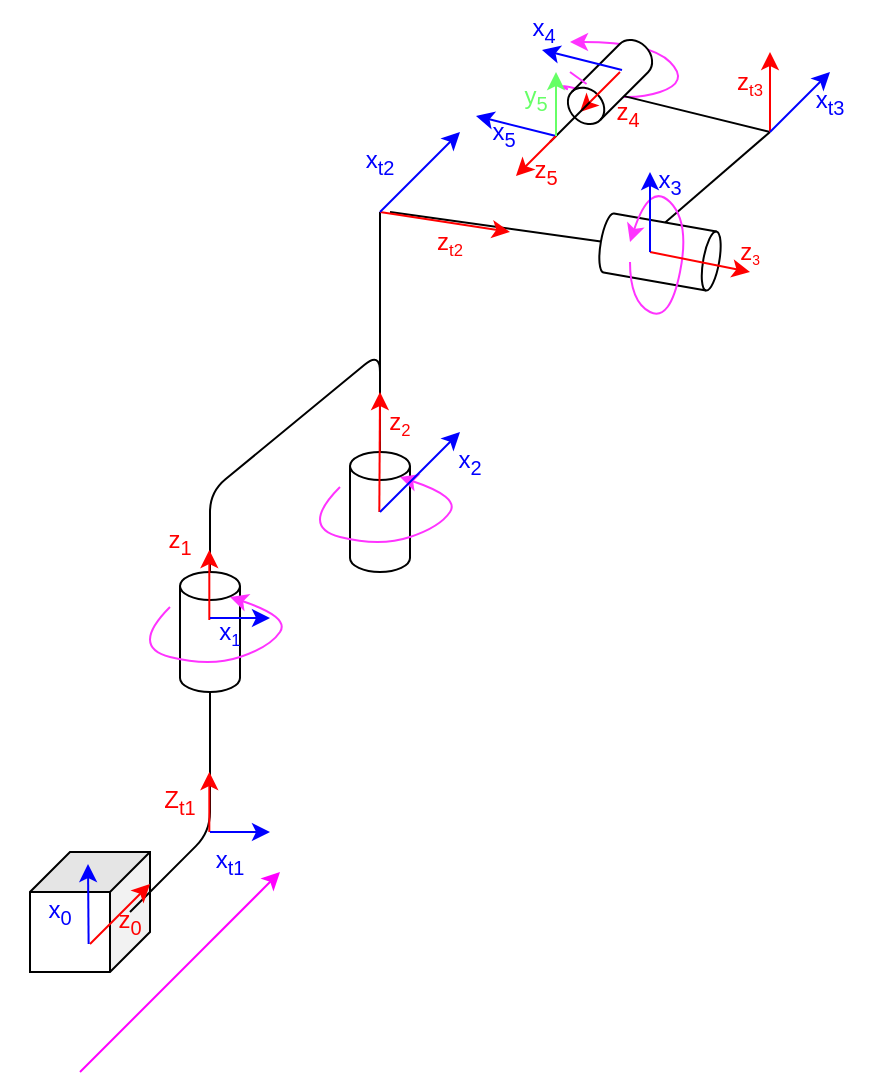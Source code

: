 <mxfile scale="3" border="0">
    <diagram id="aw2tME8MYQPTS3ObVP5B" name="Page-1">
        <mxGraphModel dx="1278" dy="844" grid="1" gridSize="10" guides="1" tooltips="1" connect="1" arrows="1" fold="1" page="1" pageScale="1" pageWidth="1169" pageHeight="827" background="#FFFFFF" math="0" shadow="0">
            <root>
                <mxCell id="0"/>
                <mxCell id="1" parent="0"/>
                <mxCell id="3" value="" style="shape=cube;whiteSpace=wrap;html=1;boundedLbl=1;backgroundOutline=1;darkOpacity=0.05;darkOpacity2=0.1;rotation=90;" parent="1" vertex="1">
                    <mxGeometry x="370" y="530" width="60" height="60" as="geometry"/>
                </mxCell>
                <mxCell id="4" value="" style="endArrow=classic;html=1;fontColor=#66FF66;fillColor=#d5e8d4;strokeColor=#FF00FF;" parent="1" edge="1">
                    <mxGeometry width="50" height="50" relative="1" as="geometry">
                        <mxPoint x="395" y="640" as="sourcePoint"/>
                        <mxPoint x="495" y="540" as="targetPoint"/>
                    </mxGeometry>
                </mxCell>
                <mxCell id="5" value="" style="shape=cylinder3;whiteSpace=wrap;html=1;boundedLbl=1;backgroundOutline=1;size=7;" parent="1" vertex="1">
                    <mxGeometry x="445" y="390" width="30" height="60" as="geometry"/>
                </mxCell>
                <mxCell id="8" value="" style="shape=cylinder3;whiteSpace=wrap;html=1;boundedLbl=1;backgroundOutline=1;size=7;fontColor=#66FF66;" parent="1" vertex="1">
                    <mxGeometry x="530" y="330" width="30" height="60" as="geometry"/>
                </mxCell>
                <mxCell id="9" value="" style="endArrow=none;html=1;fontColor=#66FF66;strokeColor=#000000;entryX=0.5;entryY=0;entryDx=0;entryDy=0;entryPerimeter=0;" parent="1" target="8" edge="1">
                    <mxGeometry width="50" height="50" relative="1" as="geometry">
                        <mxPoint x="460" y="390" as="sourcePoint"/>
                        <mxPoint x="540" y="280" as="targetPoint"/>
                        <Array as="points">
                            <mxPoint x="460" y="350"/>
                            <mxPoint x="545" y="280"/>
                        </Array>
                    </mxGeometry>
                </mxCell>
                <mxCell id="12" value="" style="curved=1;endArrow=classic;html=1;fontColor=#66FF66;strokeColor=#FF33FF;" parent="1" edge="1">
                    <mxGeometry width="50" height="50" relative="1" as="geometry">
                        <mxPoint x="525" y="347.5" as="sourcePoint"/>
                        <mxPoint x="555" y="342.5" as="targetPoint"/>
                        <Array as="points">
                            <mxPoint x="505" y="367.5"/>
                            <mxPoint x="545" y="377.5"/>
                            <mxPoint x="575" y="367.5"/>
                            <mxPoint x="585" y="352.5"/>
                        </Array>
                    </mxGeometry>
                </mxCell>
                <mxCell id="14" value="" style="curved=1;endArrow=classic;html=1;fontColor=#66FF66;strokeColor=#FF33FF;" parent="1" edge="1">
                    <mxGeometry width="50" height="50" relative="1" as="geometry">
                        <mxPoint x="440" y="407.5" as="sourcePoint"/>
                        <mxPoint x="470" y="402.5" as="targetPoint"/>
                        <Array as="points">
                            <mxPoint x="420" y="427.5"/>
                            <mxPoint x="460" y="437.5"/>
                            <mxPoint x="490" y="427.5"/>
                            <mxPoint x="500" y="412.5"/>
                        </Array>
                    </mxGeometry>
                </mxCell>
                <mxCell id="16" value="" style="curved=1;endArrow=classic;html=1;fontColor=#66FF66;strokeColor=#FF33FF;startArrow=none;" parent="1" source="52" edge="1">
                    <mxGeometry width="50" height="50" relative="1" as="geometry">
                        <mxPoint x="640" y="140" as="sourcePoint"/>
                        <mxPoint x="640" y="125" as="targetPoint"/>
                        <Array as="points">
                            <mxPoint x="630" y="145"/>
                            <mxPoint x="670" y="155"/>
                            <mxPoint x="700" y="145"/>
                            <mxPoint x="680" y="125"/>
                        </Array>
                    </mxGeometry>
                </mxCell>
                <mxCell id="18" value="" style="shape=cylinder3;whiteSpace=wrap;html=1;boundedLbl=1;backgroundOutline=1;size=4;fontColor=#66FF66;rotation=100;" parent="1" vertex="1">
                    <mxGeometry x="670" y="200" width="30" height="60" as="geometry"/>
                </mxCell>
                <mxCell id="20" value="" style="endArrow=none;html=1;fontColor=#66FF66;strokeColor=#000000;" parent="1" edge="1">
                    <mxGeometry width="50" height="50" relative="1" as="geometry">
                        <mxPoint x="545" y="290" as="sourcePoint"/>
                        <mxPoint x="545" y="210" as="targetPoint"/>
                    </mxGeometry>
                </mxCell>
                <mxCell id="21" value="" style="endArrow=none;html=1;fontColor=#66FF66;strokeColor=#000000;entryX=0.5;entryY=1;entryDx=0;entryDy=0;entryPerimeter=0;" parent="1" target="18" edge="1">
                    <mxGeometry width="50" height="50" relative="1" as="geometry">
                        <mxPoint x="550" y="210" as="sourcePoint"/>
                        <mxPoint x="650" y="220" as="targetPoint"/>
                    </mxGeometry>
                </mxCell>
                <mxCell id="23" value="" style="endArrow=none;html=1;fontColor=#66FF66;strokeColor=#000000;exitX=0;exitY=0.5;exitDx=0;exitDy=0;exitPerimeter=0;" parent="1" source="18" edge="1">
                    <mxGeometry width="50" height="50" relative="1" as="geometry">
                        <mxPoint x="690" y="210" as="sourcePoint"/>
                        <mxPoint x="740" y="170" as="targetPoint"/>
                    </mxGeometry>
                </mxCell>
                <mxCell id="25" value="" style="shape=cylinder3;whiteSpace=wrap;html=1;boundedLbl=1;backgroundOutline=1;size=8.08;fontColor=#66FF66;rotation=-135;" parent="1" vertex="1">
                    <mxGeometry x="650" y="120" width="20" height="50" as="geometry"/>
                </mxCell>
                <mxCell id="26" value="" style="endArrow=none;html=1;fontColor=#66FF66;strokeColor=#000000;exitX=0;exitY=0.5;exitDx=0;exitDy=0;exitPerimeter=0;" parent="1" source="25" edge="1">
                    <mxGeometry width="50" height="50" relative="1" as="geometry">
                        <mxPoint x="697.605" y="225.228" as="sourcePoint"/>
                        <mxPoint x="740" y="170" as="targetPoint"/>
                    </mxGeometry>
                </mxCell>
                <mxCell id="27" value="" style="curved=1;endArrow=classic;html=1;fontColor=#66FF66;strokeColor=#FF33FF;" parent="1" edge="1">
                    <mxGeometry width="50" height="50" relative="1" as="geometry">
                        <mxPoint x="670" y="235" as="sourcePoint"/>
                        <mxPoint x="670" y="225" as="targetPoint"/>
                        <Array as="points">
                            <mxPoint x="670" y="255"/>
                            <mxPoint x="690" y="265"/>
                            <mxPoint x="700" y="215"/>
                            <mxPoint x="680" y="195"/>
                        </Array>
                    </mxGeometry>
                </mxCell>
                <mxCell id="29" value="" style="endArrow=none;html=1;exitX=0.5;exitY=1;exitDx=0;exitDy=0;exitPerimeter=0;" parent="1" source="5" edge="1">
                    <mxGeometry width="50" height="50" relative="1" as="geometry">
                        <mxPoint x="470" y="510" as="sourcePoint"/>
                        <mxPoint x="420" y="560" as="targetPoint"/>
                        <Array as="points">
                            <mxPoint x="460" y="520"/>
                        </Array>
                    </mxGeometry>
                </mxCell>
                <mxCell id="30" value="" style="endArrow=classic;html=1;strokeColor=#FF0000;" parent="1" edge="1">
                    <mxGeometry width="50" height="50" relative="1" as="geometry">
                        <mxPoint x="400" y="576" as="sourcePoint"/>
                        <mxPoint x="430" y="546" as="targetPoint"/>
                    </mxGeometry>
                </mxCell>
                <mxCell id="31" value="" style="endArrow=classic;html=1;strokeColor=#FF0000;" parent="1" edge="1">
                    <mxGeometry width="50" height="50" relative="1" as="geometry">
                        <mxPoint x="740" y="170" as="sourcePoint"/>
                        <mxPoint x="740" y="130" as="targetPoint"/>
                    </mxGeometry>
                </mxCell>
                <mxCell id="32" value="" style="endArrow=classic;html=1;strokeColor=#FF0000;" parent="1" edge="1">
                    <mxGeometry width="50" height="50" relative="1" as="geometry">
                        <mxPoint x="680" y="230" as="sourcePoint"/>
                        <mxPoint x="730" y="240" as="targetPoint"/>
                    </mxGeometry>
                </mxCell>
                <mxCell id="33" value="" style="endArrow=classic;html=1;strokeColor=#FF0000;" parent="1" edge="1">
                    <mxGeometry width="50" height="50" relative="1" as="geometry">
                        <mxPoint x="545" y="210" as="sourcePoint"/>
                        <mxPoint x="610" y="220" as="targetPoint"/>
                    </mxGeometry>
                </mxCell>
                <mxCell id="34" value="" style="endArrow=classic;html=1;strokeColor=#FF0000;" parent="1" edge="1">
                    <mxGeometry width="50" height="50" relative="1" as="geometry">
                        <mxPoint x="544.66" y="360" as="sourcePoint"/>
                        <mxPoint x="545" y="300" as="targetPoint"/>
                    </mxGeometry>
                </mxCell>
                <mxCell id="35" value="" style="endArrow=classic;html=1;strokeColor=#FF0000;" parent="1" edge="1">
                    <mxGeometry width="50" height="50" relative="1" as="geometry">
                        <mxPoint x="459.66" y="414" as="sourcePoint"/>
                        <mxPoint x="459.66" y="379" as="targetPoint"/>
                    </mxGeometry>
                </mxCell>
                <mxCell id="36" value="" style="endArrow=classic;html=1;strokeColor=#FF0000;" parent="1" edge="1">
                    <mxGeometry width="50" height="50" relative="1" as="geometry">
                        <mxPoint x="459.66" y="520" as="sourcePoint"/>
                        <mxPoint x="459.66" y="490" as="targetPoint"/>
                    </mxGeometry>
                </mxCell>
                <mxCell id="37" value="" style="endArrow=classic;html=1;strokeColor=#FF0000;" parent="1" edge="1">
                    <mxGeometry width="50" height="50" relative="1" as="geometry">
                        <mxPoint x="665" y="140" as="sourcePoint"/>
                        <mxPoint x="645" y="160" as="targetPoint"/>
                    </mxGeometry>
                </mxCell>
                <mxCell id="39" value="" style="endArrow=classic;html=1;strokeColor=#0000FF;" parent="1" edge="1">
                    <mxGeometry width="50" height="50" relative="1" as="geometry">
                        <mxPoint x="399.31" y="576" as="sourcePoint"/>
                        <mxPoint x="399" y="536" as="targetPoint"/>
                    </mxGeometry>
                </mxCell>
                <mxCell id="40" value="" style="endArrow=classic;html=1;strokeColor=#0000FF;" parent="1" edge="1">
                    <mxGeometry width="50" height="50" relative="1" as="geometry">
                        <mxPoint x="459.97" y="520" as="sourcePoint"/>
                        <mxPoint x="490" y="520" as="targetPoint"/>
                    </mxGeometry>
                </mxCell>
                <mxCell id="41" value="" style="endArrow=classic;html=1;strokeColor=#0000FF;" parent="1" edge="1">
                    <mxGeometry width="50" height="50" relative="1" as="geometry">
                        <mxPoint x="460.0" y="413" as="sourcePoint"/>
                        <mxPoint x="490" y="413" as="targetPoint"/>
                    </mxGeometry>
                </mxCell>
                <mxCell id="42" value="" style="endArrow=classic;html=1;strokeColor=#0000FF;" parent="1" edge="1">
                    <mxGeometry width="50" height="50" relative="1" as="geometry">
                        <mxPoint x="545.0" y="360.0" as="sourcePoint"/>
                        <mxPoint x="585" y="320" as="targetPoint"/>
                    </mxGeometry>
                </mxCell>
                <mxCell id="43" value="" style="endArrow=classic;html=1;strokeColor=#0000FF;" parent="1" edge="1">
                    <mxGeometry width="50" height="50" relative="1" as="geometry">
                        <mxPoint x="545" y="210.0" as="sourcePoint"/>
                        <mxPoint x="585" y="170.0" as="targetPoint"/>
                    </mxGeometry>
                </mxCell>
                <mxCell id="44" value="" style="endArrow=classic;html=1;strokeColor=#0000FF;" parent="1" edge="1">
                    <mxGeometry width="50" height="50" relative="1" as="geometry">
                        <mxPoint x="680" y="230.0" as="sourcePoint"/>
                        <mxPoint x="680" y="190" as="targetPoint"/>
                    </mxGeometry>
                </mxCell>
                <mxCell id="45" value="" style="endArrow=classic;html=1;strokeColor=#0000FF;" parent="1" edge="1">
                    <mxGeometry width="50" height="50" relative="1" as="geometry">
                        <mxPoint x="740" y="170" as="sourcePoint"/>
                        <mxPoint x="770" y="140" as="targetPoint"/>
                    </mxGeometry>
                </mxCell>
                <mxCell id="46" value="" style="endArrow=classic;html=1;strokeColor=#0000FF;" parent="1" edge="1">
                    <mxGeometry width="50" height="50" relative="1" as="geometry">
                        <mxPoint x="666" y="139.0" as="sourcePoint"/>
                        <mxPoint x="626" y="129" as="targetPoint"/>
                    </mxGeometry>
                </mxCell>
                <mxCell id="47" value="z&lt;sub&gt;0&lt;/sub&gt;" style="text;html=1;strokeColor=none;fillColor=none;align=center;verticalAlign=middle;whiteSpace=wrap;rounded=0;fontColor=#FF0000;" parent="1" vertex="1">
                    <mxGeometry x="390" y="550" width="60" height="30" as="geometry"/>
                </mxCell>
                <mxCell id="49" value="z&lt;sub&gt;1&lt;/sub&gt;" style="text;html=1;strokeColor=none;fillColor=none;align=center;verticalAlign=middle;whiteSpace=wrap;rounded=0;fontColor=#FF0000;" parent="1" vertex="1">
                    <mxGeometry x="415" y="360" width="60" height="30" as="geometry"/>
                </mxCell>
                <mxCell id="50" value="z&lt;span style=&quot;font-size: 10px&quot;&gt;&lt;sub&gt;2&lt;/sub&gt;&lt;/span&gt;" style="text;html=1;strokeColor=none;fillColor=none;align=center;verticalAlign=middle;whiteSpace=wrap;rounded=0;fontColor=#FF0000;" parent="1" vertex="1">
                    <mxGeometry x="525" y="300" width="60" height="30" as="geometry"/>
                </mxCell>
                <mxCell id="51" value="z&lt;span style=&quot;font-size: 8.333px&quot;&gt;&lt;sub&gt;3&lt;/sub&gt;&lt;/span&gt;" style="text;html=1;strokeColor=none;fillColor=none;align=center;verticalAlign=middle;whiteSpace=wrap;rounded=0;fontColor=#FF0000;" parent="1" vertex="1">
                    <mxGeometry x="700" y="215" width="60" height="30" as="geometry"/>
                </mxCell>
                <mxCell id="53" value="Z&lt;sub&gt;t1&lt;/sub&gt;" style="text;html=1;strokeColor=none;fillColor=none;align=center;verticalAlign=middle;whiteSpace=wrap;rounded=0;fontColor=#FF0000;" parent="1" vertex="1">
                    <mxGeometry x="415" y="490" width="60" height="30" as="geometry"/>
                </mxCell>
                <mxCell id="55" value="z&lt;span style=&quot;font-size: 10px&quot;&gt;&lt;sub&gt;t2&lt;/sub&gt;&lt;/span&gt;" style="text;html=1;strokeColor=none;fillColor=none;align=center;verticalAlign=middle;whiteSpace=wrap;rounded=0;fontColor=#FF0000;" parent="1" vertex="1">
                    <mxGeometry x="550" y="210" width="60" height="30" as="geometry"/>
                </mxCell>
                <mxCell id="57" value="z&lt;span style=&quot;font-size: 10px&quot;&gt;&lt;sub&gt;t3&lt;/sub&gt;&lt;/span&gt;" style="text;html=1;strokeColor=none;fillColor=none;align=center;verticalAlign=middle;whiteSpace=wrap;rounded=0;fontColor=#FF0000;" parent="1" vertex="1">
                    <mxGeometry x="700" y="130" width="60" height="30" as="geometry"/>
                </mxCell>
                <mxCell id="58" value="x&lt;sub&gt;0&lt;/sub&gt;" style="text;html=1;strokeColor=none;fillColor=none;align=center;verticalAlign=middle;whiteSpace=wrap;rounded=0;fontColor=#0000FF;" parent="1" vertex="1">
                    <mxGeometry x="355" y="545" width="60" height="30" as="geometry"/>
                </mxCell>
                <mxCell id="61" value="x&lt;span style=&quot;font-size: 10px&quot;&gt;&lt;sub&gt;1&lt;/sub&gt;&lt;/span&gt;" style="text;html=1;strokeColor=none;fillColor=none;align=center;verticalAlign=middle;whiteSpace=wrap;rounded=0;fontColor=#0000FF;" parent="1" vertex="1">
                    <mxGeometry x="440" y="405" width="60" height="30" as="geometry"/>
                </mxCell>
                <mxCell id="62" value="x&lt;sub&gt;2&lt;/sub&gt;" style="text;html=1;strokeColor=none;fillColor=none;align=center;verticalAlign=middle;whiteSpace=wrap;rounded=0;fontColor=#0000FF;" parent="1" vertex="1">
                    <mxGeometry x="560" y="320" width="60" height="30" as="geometry"/>
                </mxCell>
                <mxCell id="64" value="x&lt;sub&gt;3&lt;/sub&gt;" style="text;html=1;strokeColor=none;fillColor=none;align=center;verticalAlign=middle;whiteSpace=wrap;rounded=0;fontColor=#0000FF;" parent="1" vertex="1">
                    <mxGeometry x="660" y="180" width="60" height="30" as="geometry"/>
                </mxCell>
                <mxCell id="66" value="x&lt;sub&gt;4&lt;/sub&gt;" style="text;html=1;strokeColor=none;fillColor=none;align=center;verticalAlign=middle;whiteSpace=wrap;rounded=0;fontColor=#0000FF;" parent="1" vertex="1">
                    <mxGeometry x="597" y="104" width="60" height="30" as="geometry"/>
                </mxCell>
                <mxCell id="67" value="x&lt;sub&gt;t1&lt;/sub&gt;" style="text;html=1;strokeColor=none;fillColor=none;align=center;verticalAlign=middle;whiteSpace=wrap;rounded=0;fontColor=#0000FF;" parent="1" vertex="1">
                    <mxGeometry x="440" y="520" width="60" height="30" as="geometry"/>
                </mxCell>
                <mxCell id="68" value="x&lt;sub&gt;t2&lt;/sub&gt;" style="text;html=1;strokeColor=none;fillColor=none;align=center;verticalAlign=middle;whiteSpace=wrap;rounded=0;fontColor=#0000FF;" parent="1" vertex="1">
                    <mxGeometry x="515" y="170" width="60" height="30" as="geometry"/>
                </mxCell>
                <mxCell id="69" value="x&lt;sub&gt;t3&lt;/sub&gt;" style="text;html=1;strokeColor=none;fillColor=none;align=center;verticalAlign=middle;whiteSpace=wrap;rounded=0;fontColor=#0000FF;" parent="1" vertex="1">
                    <mxGeometry x="740" y="140" width="60" height="30" as="geometry"/>
                </mxCell>
                <mxCell id="73" value="" style="endArrow=none;html=1;fontColor=#66FF66;strokeColor=#000000;" parent="1" edge="1">
                    <mxGeometry width="50" height="50" relative="1" as="geometry">
                        <mxPoint x="630" y="175" as="sourcePoint"/>
                        <mxPoint x="650" y="155" as="targetPoint"/>
                    </mxGeometry>
                </mxCell>
                <mxCell id="74" value="" style="endArrow=classic;html=1;strokeColor=#0000FF;" parent="1" edge="1">
                    <mxGeometry width="50" height="50" relative="1" as="geometry">
                        <mxPoint x="633" y="172" as="sourcePoint"/>
                        <mxPoint x="593" y="162" as="targetPoint"/>
                    </mxGeometry>
                </mxCell>
                <mxCell id="75" value="" style="endArrow=classic;html=1;strokeColor=#FF0000;" parent="1" edge="1">
                    <mxGeometry width="50" height="50" relative="1" as="geometry">
                        <mxPoint x="633" y="172.0" as="sourcePoint"/>
                        <mxPoint x="613" y="192.0" as="targetPoint"/>
                    </mxGeometry>
                </mxCell>
                <mxCell id="76" value="" style="endArrow=classic;html=1;strokeColor=#66FF66;" parent="1" edge="1">
                    <mxGeometry width="50" height="50" relative="1" as="geometry">
                        <mxPoint x="633" y="172" as="sourcePoint"/>
                        <mxPoint x="633" y="140" as="targetPoint"/>
                    </mxGeometry>
                </mxCell>
                <mxCell id="52" value="z&lt;sub&gt;4&lt;/sub&gt;" style="text;html=1;strokeColor=none;fillColor=none;align=center;verticalAlign=middle;whiteSpace=wrap;rounded=0;fontColor=#FF0000;" parent="1" vertex="1">
                    <mxGeometry x="639" y="146" width="60" height="30" as="geometry"/>
                </mxCell>
                <mxCell id="77" value="" style="curved=1;endArrow=none;html=1;fontColor=#66FF66;strokeColor=#FF33FF;" parent="1" target="52" edge="1">
                    <mxGeometry width="50" height="50" relative="1" as="geometry">
                        <mxPoint x="640" y="140" as="sourcePoint"/>
                        <mxPoint x="640" y="125" as="targetPoint"/>
                        <Array as="points"/>
                    </mxGeometry>
                </mxCell>
                <mxCell id="78" value="z&lt;sub&gt;5&lt;/sub&gt;" style="text;html=1;strokeColor=none;fillColor=none;align=center;verticalAlign=middle;whiteSpace=wrap;rounded=0;fontColor=#FF0000;" parent="1" vertex="1">
                    <mxGeometry x="598" y="175" width="60" height="30" as="geometry"/>
                </mxCell>
                <mxCell id="79" value="x&lt;sub&gt;5&lt;/sub&gt;" style="text;html=1;strokeColor=none;fillColor=none;align=center;verticalAlign=middle;whiteSpace=wrap;rounded=0;fontColor=#0000FF;" parent="1" vertex="1">
                    <mxGeometry x="577" y="156" width="60" height="30" as="geometry"/>
                </mxCell>
                <mxCell id="80" value="&lt;font color=&quot;#66ff66&quot;&gt;y&lt;sub&gt;5&lt;/sub&gt;&lt;/font&gt;" style="text;html=1;strokeColor=none;fillColor=none;align=center;verticalAlign=middle;whiteSpace=wrap;rounded=0;" parent="1" vertex="1">
                    <mxGeometry x="593" y="138" width="60" height="30" as="geometry"/>
                </mxCell>
            </root>
        </mxGraphModel>
    </diagram>
</mxfile>